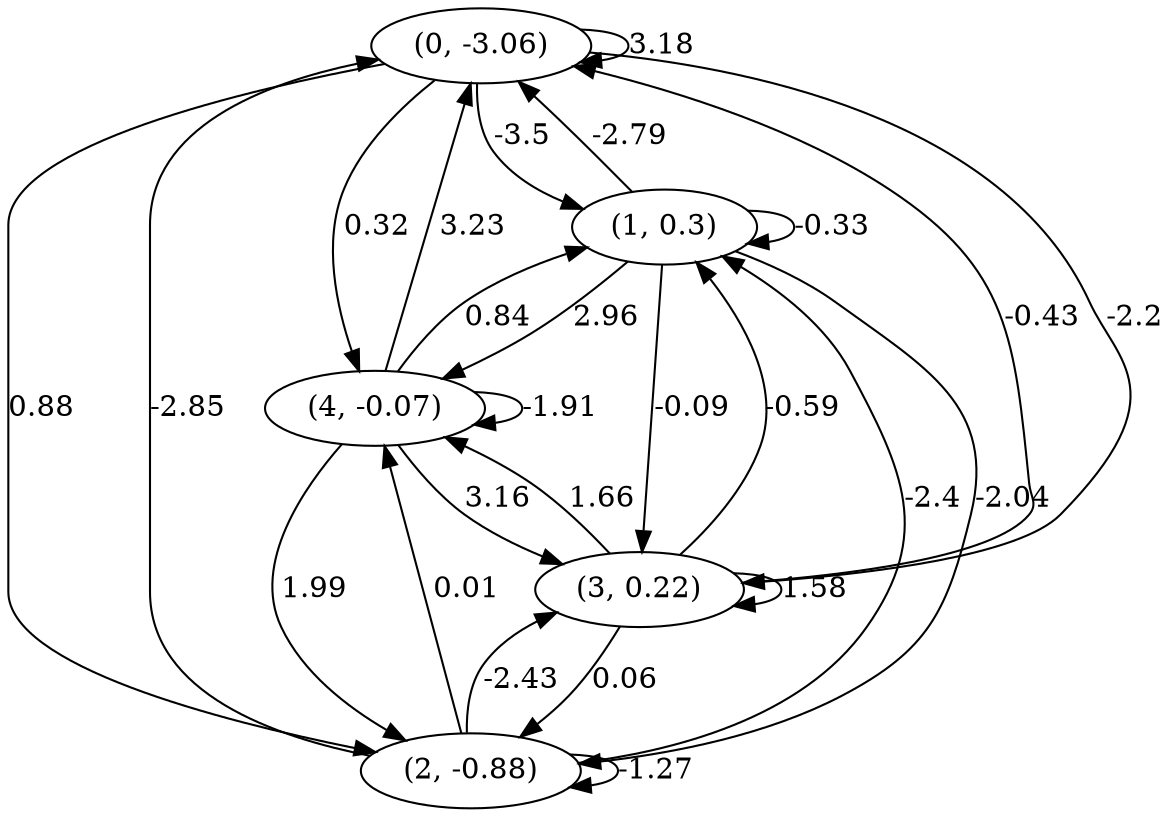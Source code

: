 digraph {
    0 [ label = "(0, -3.06)" ]
    1 [ label = "(1, 0.3)" ]
    2 [ label = "(2, -0.88)" ]
    3 [ label = "(3, 0.22)" ]
    4 [ label = "(4, -0.07)" ]
    0 -> 0 [ label = "3.18" ]
    1 -> 1 [ label = "-0.33" ]
    2 -> 2 [ label = "-1.27" ]
    3 -> 3 [ label = "1.58" ]
    4 -> 4 [ label = "-1.91" ]
    1 -> 0 [ label = "-2.79" ]
    2 -> 0 [ label = "-2.85" ]
    3 -> 0 [ label = "-0.43" ]
    4 -> 0 [ label = "3.23" ]
    0 -> 1 [ label = "-3.5" ]
    2 -> 1 [ label = "-2.4" ]
    3 -> 1 [ label = "-0.59" ]
    4 -> 1 [ label = "0.84" ]
    0 -> 2 [ label = "0.88" ]
    1 -> 2 [ label = "-2.04" ]
    3 -> 2 [ label = "0.06" ]
    4 -> 2 [ label = "1.99" ]
    0 -> 3 [ label = "-2.2" ]
    1 -> 3 [ label = "-0.09" ]
    2 -> 3 [ label = "-2.43" ]
    4 -> 3 [ label = "3.16" ]
    0 -> 4 [ label = "0.32" ]
    1 -> 4 [ label = "2.96" ]
    2 -> 4 [ label = "0.01" ]
    3 -> 4 [ label = "1.66" ]
}

